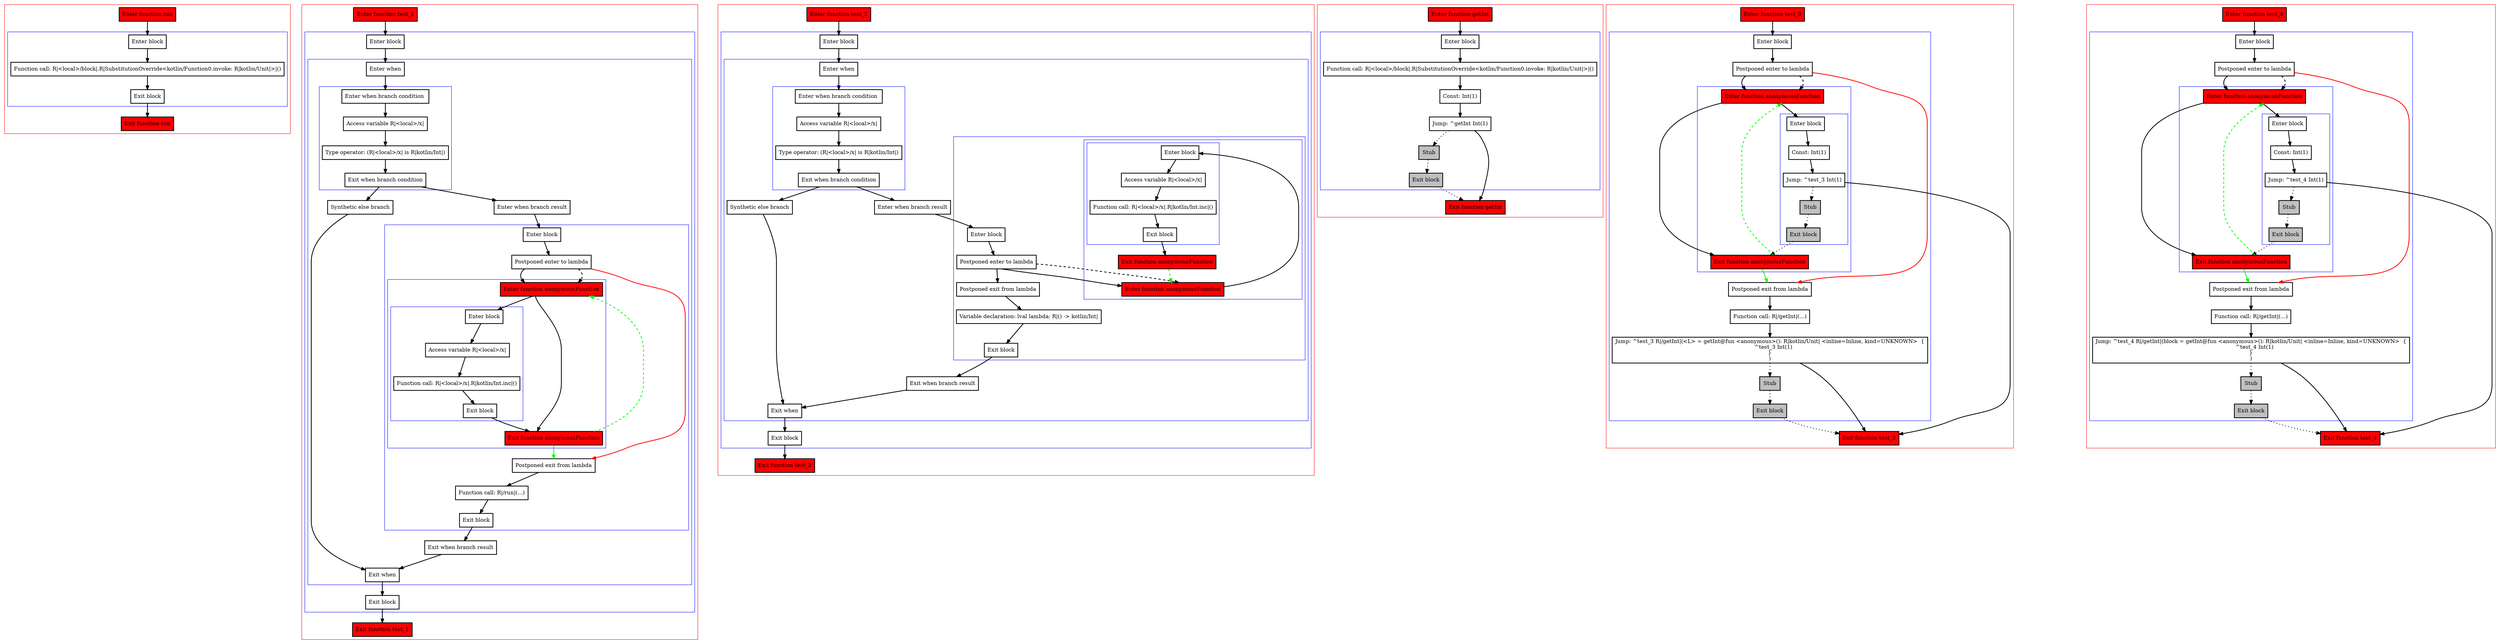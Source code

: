 digraph lambdas_kt {
    graph [nodesep=3]
    node [shape=box penwidth=2]
    edge [penwidth=2]

    subgraph cluster_0 {
        color=red
        0 [label="Enter function run" style="filled" fillcolor=red];
        subgraph cluster_1 {
            color=blue
            1 [label="Enter block"];
            2 [label="Function call: R|<local>/block|.R|SubstitutionOverride<kotlin/Function0.invoke: R|kotlin/Unit|>|()"];
            3 [label="Exit block"];
        }
        4 [label="Exit function run" style="filled" fillcolor=red];
    }
    0 -> {1};
    1 -> {2};
    2 -> {3};
    3 -> {4};

    subgraph cluster_2 {
        color=red
        5 [label="Enter function test_1" style="filled" fillcolor=red];
        subgraph cluster_3 {
            color=blue
            6 [label="Enter block"];
            subgraph cluster_4 {
                color=blue
                7 [label="Enter when"];
                subgraph cluster_5 {
                    color=blue
                    8 [label="Enter when branch condition "];
                    9 [label="Access variable R|<local>/x|"];
                    10 [label="Type operator: (R|<local>/x| is R|kotlin/Int|)"];
                    11 [label="Exit when branch condition"];
                }
                12 [label="Synthetic else branch"];
                13 [label="Enter when branch result"];
                subgraph cluster_6 {
                    color=blue
                    14 [label="Enter block"];
                    15 [label="Postponed enter to lambda"];
                    subgraph cluster_7 {
                        color=blue
                        23 [label="Enter function anonymousFunction" style="filled" fillcolor=red];
                        subgraph cluster_8 {
                            color=blue
                            24 [label="Enter block"];
                            25 [label="Access variable R|<local>/x|"];
                            26 [label="Function call: R|<local>/x|.R|kotlin/Int.inc|()"];
                            27 [label="Exit block"];
                        }
                        28 [label="Exit function anonymousFunction" style="filled" fillcolor=red];
                    }
                    16 [label="Postponed exit from lambda"];
                    17 [label="Function call: R|/run|(...)"];
                    18 [label="Exit block"];
                }
                19 [label="Exit when branch result"];
                20 [label="Exit when"];
            }
            21 [label="Exit block"];
        }
        22 [label="Exit function test_1" style="filled" fillcolor=red];
    }
    5 -> {6};
    6 -> {7};
    7 -> {8};
    8 -> {9};
    9 -> {10};
    10 -> {11};
    11 -> {13 12};
    12 -> {20};
    13 -> {14};
    14 -> {15};
    15 -> {23};
    15 -> {16} [color=red];
    15 -> {23} [style=dashed];
    16 -> {17};
    17 -> {18};
    18 -> {19};
    19 -> {20};
    20 -> {21};
    21 -> {22};
    23 -> {28 24};
    24 -> {25};
    25 -> {26};
    26 -> {27};
    27 -> {28};
    28 -> {16} [color=green];
    28 -> {23} [color=green style=dashed];

    subgraph cluster_9 {
        color=red
        29 [label="Enter function test_2" style="filled" fillcolor=red];
        subgraph cluster_10 {
            color=blue
            30 [label="Enter block"];
            subgraph cluster_11 {
                color=blue
                31 [label="Enter when"];
                subgraph cluster_12 {
                    color=blue
                    32 [label="Enter when branch condition "];
                    33 [label="Access variable R|<local>/x|"];
                    34 [label="Type operator: (R|<local>/x| is R|kotlin/Int|)"];
                    35 [label="Exit when branch condition"];
                }
                36 [label="Synthetic else branch"];
                37 [label="Enter when branch result"];
                subgraph cluster_13 {
                    color=blue
                    38 [label="Enter block"];
                    39 [label="Postponed enter to lambda"];
                    subgraph cluster_14 {
                        color=blue
                        47 [label="Enter function anonymousFunction" style="filled" fillcolor=red];
                        subgraph cluster_15 {
                            color=blue
                            48 [label="Enter block"];
                            49 [label="Access variable R|<local>/x|"];
                            50 [label="Function call: R|<local>/x|.R|kotlin/Int.inc|()"];
                            51 [label="Exit block"];
                        }
                        52 [label="Exit function anonymousFunction" style="filled" fillcolor=red];
                    }
                    40 [label="Postponed exit from lambda"];
                    41 [label="Variable declaration: lval lambda: R|() -> kotlin/Int|"];
                    42 [label="Exit block"];
                }
                43 [label="Exit when branch result"];
                44 [label="Exit when"];
            }
            45 [label="Exit block"];
        }
        46 [label="Exit function test_2" style="filled" fillcolor=red];
    }
    29 -> {30};
    30 -> {31};
    31 -> {32};
    32 -> {33};
    33 -> {34};
    34 -> {35};
    35 -> {37 36};
    36 -> {44};
    37 -> {38};
    38 -> {39};
    39 -> {40 47};
    39 -> {47} [style=dashed];
    40 -> {41};
    41 -> {42};
    42 -> {43};
    43 -> {44};
    44 -> {45};
    45 -> {46};
    47 -> {48};
    48 -> {49};
    49 -> {50};
    50 -> {51};
    51 -> {52};
    52 -> {47} [color=green style=dashed];

    subgraph cluster_16 {
        color=red
        53 [label="Enter function getInt" style="filled" fillcolor=red];
        subgraph cluster_17 {
            color=blue
            54 [label="Enter block"];
            55 [label="Function call: R|<local>/block|.R|SubstitutionOverride<kotlin/Function0.invoke: R|kotlin/Unit|>|()"];
            56 [label="Const: Int(1)"];
            57 [label="Jump: ^getInt Int(1)"];
            58 [label="Stub" style="filled" fillcolor=gray];
            59 [label="Exit block" style="filled" fillcolor=gray];
        }
        60 [label="Exit function getInt" style="filled" fillcolor=red];
    }
    53 -> {54};
    54 -> {55};
    55 -> {56};
    56 -> {57};
    57 -> {60};
    57 -> {58} [style=dotted];
    58 -> {59} [style=dotted];
    59 -> {60} [style=dotted];

    subgraph cluster_18 {
        color=red
        61 [label="Enter function test_3" style="filled" fillcolor=red];
        subgraph cluster_19 {
            color=blue
            62 [label="Enter block"];
            63 [label="Postponed enter to lambda"];
            subgraph cluster_20 {
                color=blue
                70 [label="Enter function anonymousFunction" style="filled" fillcolor=red];
                subgraph cluster_21 {
                    color=blue
                    71 [label="Enter block"];
                    72 [label="Const: Int(1)"];
                    73 [label="Jump: ^test_3 Int(1)"];
                    74 [label="Stub" style="filled" fillcolor=gray];
                    75 [label="Exit block" style="filled" fillcolor=gray];
                }
                76 [label="Exit function anonymousFunction" style="filled" fillcolor=red];
            }
            64 [label="Postponed exit from lambda"];
            65 [label="Function call: R|/getInt|(...)"];
            66 [label="Jump: ^test_3 R|/getInt|(<L> = getInt@fun <anonymous>(): R|kotlin/Unit| <inline=Inline, kind=UNKNOWN>  {
    ^test_3 Int(1)
}
)"];
            67 [label="Stub" style="filled" fillcolor=gray];
            68 [label="Exit block" style="filled" fillcolor=gray];
        }
        69 [label="Exit function test_3" style="filled" fillcolor=red];
    }
    61 -> {62};
    62 -> {63};
    63 -> {70};
    63 -> {64} [color=red];
    63 -> {70} [style=dashed];
    64 -> {65};
    65 -> {66};
    66 -> {69};
    66 -> {67} [style=dotted];
    67 -> {68} [style=dotted];
    68 -> {69} [style=dotted];
    70 -> {76 71};
    71 -> {72};
    72 -> {73};
    73 -> {69};
    73 -> {74} [style=dotted];
    74 -> {75} [style=dotted];
    75 -> {76} [style=dotted];
    76 -> {64} [color=green];
    76 -> {70} [color=green style=dashed];

    subgraph cluster_22 {
        color=red
        77 [label="Enter function test_4" style="filled" fillcolor=red];
        subgraph cluster_23 {
            color=blue
            78 [label="Enter block"];
            79 [label="Postponed enter to lambda"];
            subgraph cluster_24 {
                color=blue
                86 [label="Enter function anonymousFunction" style="filled" fillcolor=red];
                subgraph cluster_25 {
                    color=blue
                    87 [label="Enter block"];
                    88 [label="Const: Int(1)"];
                    89 [label="Jump: ^test_4 Int(1)"];
                    90 [label="Stub" style="filled" fillcolor=gray];
                    91 [label="Exit block" style="filled" fillcolor=gray];
                }
                92 [label="Exit function anonymousFunction" style="filled" fillcolor=red];
            }
            80 [label="Postponed exit from lambda"];
            81 [label="Function call: R|/getInt|(...)"];
            82 [label="Jump: ^test_4 R|/getInt|(block = getInt@fun <anonymous>(): R|kotlin/Unit| <inline=Inline, kind=UNKNOWN>  {
    ^test_4 Int(1)
}
)"];
            83 [label="Stub" style="filled" fillcolor=gray];
            84 [label="Exit block" style="filled" fillcolor=gray];
        }
        85 [label="Exit function test_4" style="filled" fillcolor=red];
    }
    77 -> {78};
    78 -> {79};
    79 -> {86};
    79 -> {80} [color=red];
    79 -> {86} [style=dashed];
    80 -> {81};
    81 -> {82};
    82 -> {85};
    82 -> {83} [style=dotted];
    83 -> {84} [style=dotted];
    84 -> {85} [style=dotted];
    86 -> {92 87};
    87 -> {88};
    88 -> {89};
    89 -> {85};
    89 -> {90} [style=dotted];
    90 -> {91} [style=dotted];
    91 -> {92} [style=dotted];
    92 -> {80} [color=green];
    92 -> {86} [color=green style=dashed];

}
